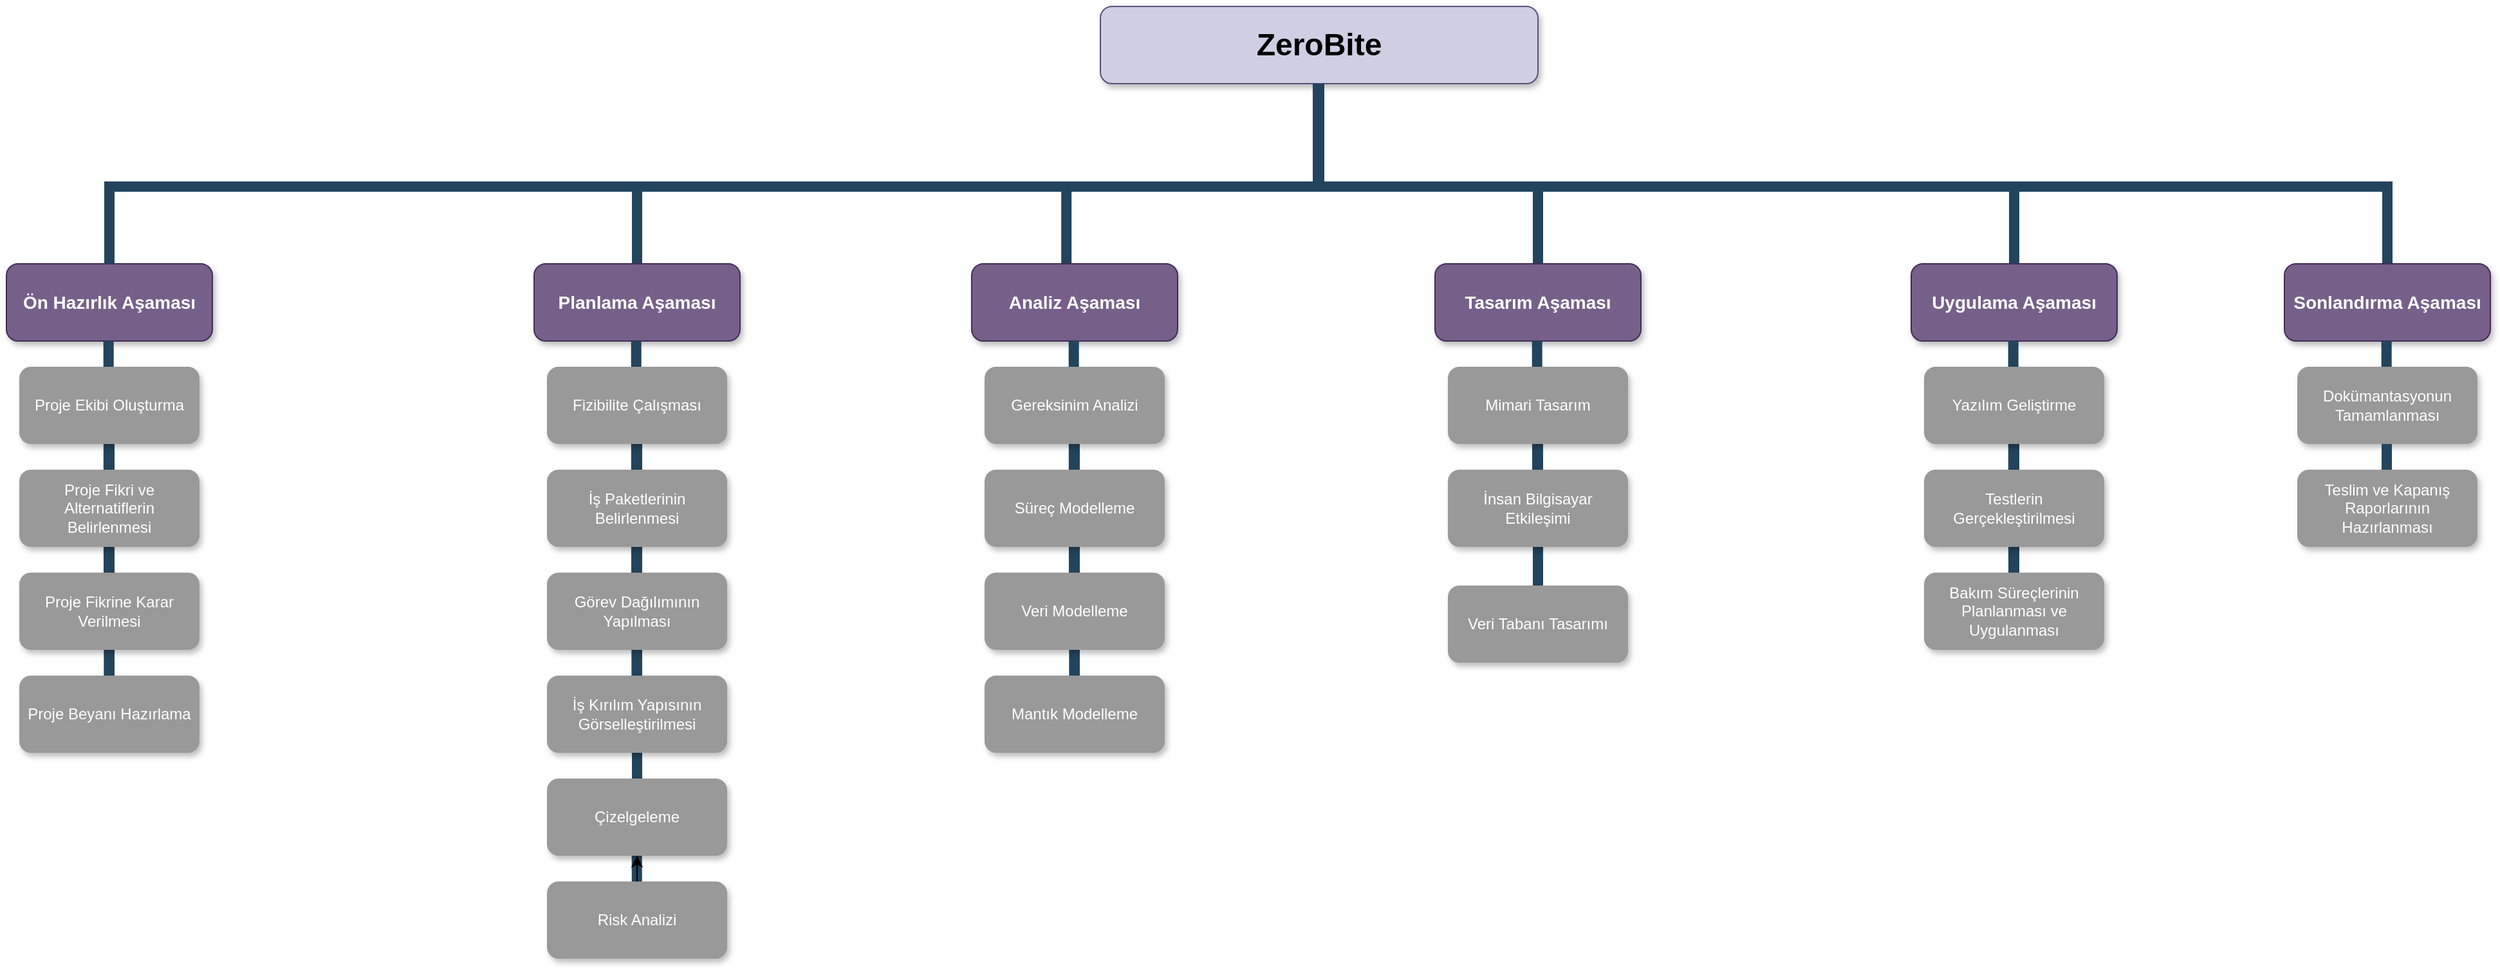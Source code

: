 <mxfile scale="1" border="0" version="26.2.12">
  <diagram name="Page-1" id="64c3da0e-402f-94eb-ee01-a36477274f13">
    <mxGraphModel dx="1044" dy="562" grid="1" gridSize="10" guides="1" tooltips="1" connect="1" arrows="1" fold="1" page="1" pageScale="1" pageWidth="1169" pageHeight="826" background="none" math="0" shadow="0">
      <root>
        <mxCell id="0" />
        <mxCell id="1" parent="0" />
        <mxCell id="2" value="ZeroBite" style="whiteSpace=wrap;rounded=1;shadow=1;fillColor=#d0cee2;strokeColor=#56517e;fontStyle=1;fontSize=24" parent="1" vertex="1">
          <mxGeometry x="1000" y="40" width="340" height="60" as="geometry" />
        </mxCell>
        <mxCell id="3" value="Ön Hazırlık Aşaması" style="whiteSpace=wrap;rounded=1;fillColor=#76608a;strokeColor=#432D57;shadow=1;fontColor=#ffffff;fontStyle=1;fontSize=14" parent="1" vertex="1">
          <mxGeometry x="150" y="240" width="160" height="60" as="geometry" />
        </mxCell>
        <mxCell id="105" value="" style="edgeStyle=elbowEdgeStyle;elbow=horizontal;rounded=0;fontColor=#000000;endArrow=none;endFill=0;strokeWidth=8;strokeColor=#23445D;" parent="1" target="23" edge="1">
          <mxGeometry width="100" height="100" relative="1" as="geometry">
            <mxPoint x="230" y="360" as="sourcePoint" />
            <mxPoint x="110" y="380" as="targetPoint" />
            <Array as="points">
              <mxPoint x="230" y="370" />
            </Array>
          </mxGeometry>
        </mxCell>
        <mxCell id="106" value="" style="edgeStyle=elbowEdgeStyle;elbow=horizontal;rounded=0;fontColor=#000000;endArrow=none;endFill=0;strokeWidth=8;strokeColor=#23445D;" parent="1" target="24" edge="1">
          <mxGeometry width="100" height="100" relative="1" as="geometry">
            <mxPoint x="230" y="360" as="sourcePoint" />
            <mxPoint x="80" y="440" as="targetPoint" />
            <Array as="points">
              <mxPoint x="230" y="390" />
              <mxPoint x="50" y="400" />
            </Array>
          </mxGeometry>
        </mxCell>
        <mxCell id="109" value="" style="edgeStyle=elbowEdgeStyle;elbow=horizontal;rounded=0;fontColor=#000000;endArrow=none;endFill=0;strokeWidth=8;strokeColor=#23445D;" parent="1" target="26" edge="1">
          <mxGeometry width="100" height="100" relative="1" as="geometry">
            <mxPoint x="230" y="360" as="sourcePoint" />
            <mxPoint x="100" y="460" as="targetPoint" />
            <Array as="points">
              <mxPoint x="230" y="420" />
              <mxPoint x="50" y="410" />
            </Array>
          </mxGeometry>
        </mxCell>
        <mxCell id="110" value="" style="edgeStyle=elbowEdgeStyle;elbow=horizontal;rounded=0;fontColor=#000000;endArrow=none;endFill=0;strokeWidth=8;strokeColor=#23445D;" parent="1" source="23" target="25" edge="1">
          <mxGeometry width="100" height="100" relative="1" as="geometry">
            <mxPoint x="110" y="370" as="sourcePoint" />
            <mxPoint x="110" y="470" as="targetPoint" />
            <Array as="points">
              <mxPoint x="230" y="420" />
              <mxPoint x="240" y="460" />
            </Array>
          </mxGeometry>
        </mxCell>
        <mxCell id="229" value="" style="edgeStyle=elbowEdgeStyle;elbow=vertical;rounded=0;fontColor=#000000;endArrow=none;endFill=0;strokeWidth=8;strokeColor=#23445D;" parent="1" source="2" target="3" edge="1">
          <mxGeometry width="100" height="100" relative="1" as="geometry">
            <mxPoint x="540" y="140" as="sourcePoint" />
            <mxPoint x="640" y="40" as="targetPoint" />
            <Array as="points">
              <mxPoint x="610" y="180" />
            </Array>
          </mxGeometry>
        </mxCell>
        <mxCell id="230" value="" style="edgeStyle=elbowEdgeStyle;elbow=vertical;rounded=0;fontColor=#000000;endArrow=none;endFill=0;strokeWidth=8;strokeColor=#23445D;" parent="1" source="2" edge="1">
          <mxGeometry width="100" height="100" relative="1" as="geometry">
            <mxPoint x="550" y="150" as="sourcePoint" />
            <mxPoint x="640" y="240.0" as="targetPoint" />
            <Array as="points">
              <mxPoint x="790" y="180" />
              <mxPoint x="640" y="180" />
            </Array>
          </mxGeometry>
        </mxCell>
        <mxCell id="231" value="" style="edgeStyle=elbowEdgeStyle;elbow=vertical;rounded=0;fontColor=#000000;endArrow=none;endFill=0;strokeWidth=8;strokeColor=#23445D;entryX=0.46;entryY=0.067;entryDx=0;entryDy=0;entryPerimeter=0;" parent="1" edge="1">
          <mxGeometry width="100" height="100" relative="1" as="geometry">
            <mxPoint x="1170" y="130" as="sourcePoint" />
            <mxPoint x="973.6" y="254.02" as="targetPoint" />
            <Array as="points">
              <mxPoint x="1070" y="180" />
            </Array>
          </mxGeometry>
        </mxCell>
        <mxCell id="232" value="" style="edgeStyle=elbowEdgeStyle;elbow=vertical;rounded=0;fontColor=#000000;endArrow=none;endFill=0;strokeWidth=8;strokeColor=#23445D;" parent="1" source="2" edge="1">
          <mxGeometry width="100" height="100" relative="1" as="geometry">
            <mxPoint x="570" y="170" as="sourcePoint" />
            <mxPoint x="1340" y="240.0" as="targetPoint" />
            <Array as="points">
              <mxPoint x="1170" y="180" />
            </Array>
          </mxGeometry>
        </mxCell>
        <mxCell id="233" value="" style="edgeStyle=elbowEdgeStyle;elbow=vertical;rounded=0;fontColor=#000000;endArrow=none;endFill=0;strokeWidth=8;strokeColor=#23445D;entryX=0.5;entryY=0;entryDx=0;entryDy=0;" parent="1" source="2" target="stkKRyprHIGqT4UZeSZB-289" edge="1">
          <mxGeometry width="100" height="100" relative="1" as="geometry">
            <mxPoint x="580" y="180" as="sourcePoint" />
            <mxPoint x="1710" y="230.0" as="targetPoint" />
            <Array as="points">
              <mxPoint x="1170" y="180" />
            </Array>
          </mxGeometry>
        </mxCell>
        <mxCell id="234" value="" style="edgeStyle=elbowEdgeStyle;elbow=vertical;rounded=0;fontColor=#000000;endArrow=none;endFill=0;strokeWidth=8;strokeColor=#23445D;entryX=0.5;entryY=0;entryDx=0;entryDy=0;" parent="1" target="stkKRyprHIGqT4UZeSZB-298" edge="1">
          <mxGeometry width="100" height="100" relative="1" as="geometry">
            <mxPoint x="1169" y="100" as="sourcePoint" />
            <mxPoint x="1959" y="180" as="targetPoint" />
            <Array as="points">
              <mxPoint x="1169" y="180" />
            </Array>
          </mxGeometry>
        </mxCell>
        <mxCell id="stkKRyprHIGqT4UZeSZB-235" value="" style="edgeStyle=elbowEdgeStyle;elbow=horizontal;rounded=0;fontColor=#000000;endArrow=none;endFill=0;strokeWidth=8;strokeColor=#23445D;" parent="1" target="23" edge="1">
          <mxGeometry width="100" height="100" relative="1" as="geometry">
            <mxPoint x="230.667" y="360" as="sourcePoint" />
            <mxPoint x="190" y="590" as="targetPoint" />
            <Array as="points" />
          </mxGeometry>
        </mxCell>
        <mxCell id="stkKRyprHIGqT4UZeSZB-236" value="" style="edgeStyle=elbowEdgeStyle;elbow=horizontal;rounded=0;fontColor=#000000;endArrow=none;endFill=0;strokeWidth=8;strokeColor=#23445D;" parent="1" source="25" edge="1">
          <mxGeometry width="100" height="100" relative="1" as="geometry">
            <mxPoint x="229.337" y="300" as="sourcePoint" />
            <mxPoint x="229.67" y="570" as="targetPoint" />
            <Array as="points">
              <mxPoint x="229.67" y="320" />
              <mxPoint x="229.67" y="240" />
            </Array>
          </mxGeometry>
        </mxCell>
        <mxCell id="26" value="Proje Beyanı Hazırlama" style="whiteSpace=wrap;rounded=1;fillColor=#999999;strokeColor=none;shadow=1;fontColor=#FFFFFF;fontStyle=0" parent="1" vertex="1">
          <mxGeometry x="160" y="560" width="140" height="60" as="geometry" />
        </mxCell>
        <mxCell id="stkKRyprHIGqT4UZeSZB-240" value="" style="edgeStyle=elbowEdgeStyle;elbow=horizontal;rounded=0;fontColor=#000000;endArrow=none;endFill=0;strokeWidth=8;strokeColor=#23445D;" parent="1" target="25" edge="1">
          <mxGeometry width="100" height="100" relative="1" as="geometry">
            <mxPoint x="229.337" y="300" as="sourcePoint" />
            <mxPoint x="229.67" y="570" as="targetPoint" />
            <Array as="points" />
          </mxGeometry>
        </mxCell>
        <mxCell id="25" value="Proje Fikrine Karar Verilmesi" style="whiteSpace=wrap;rounded=1;fillColor=#999999;strokeColor=none;shadow=1;fontColor=#FFFFFF;fontStyle=0" parent="1" vertex="1">
          <mxGeometry x="160" y="480" width="140" height="60" as="geometry" />
        </mxCell>
        <mxCell id="24" value="Proje Fikri ve Alternatiflerin Belirlenmesi" style="whiteSpace=wrap;rounded=1;fillColor=#999999;strokeColor=none;shadow=1;fontColor=#FFFFFF;fontStyle=0" parent="1" vertex="1">
          <mxGeometry x="160" y="400" width="140" height="60" as="geometry" />
        </mxCell>
        <mxCell id="23" value="Proje Ekibi Oluşturma" style="whiteSpace=wrap;rounded=1;fillColor=#999999;strokeColor=none;shadow=1;fontColor=#FFFFFF;fontStyle=0" parent="1" vertex="1">
          <mxGeometry x="160" y="320" width="140" height="60" as="geometry" />
        </mxCell>
        <mxCell id="stkKRyprHIGqT4UZeSZB-243" value="Planlama Aşaması" style="whiteSpace=wrap;rounded=1;fillColor=#76608a;strokeColor=#432D57;shadow=1;fontColor=#ffffff;fontStyle=1;fontSize=14" parent="1" vertex="1">
          <mxGeometry x="560" y="240" width="160" height="60" as="geometry" />
        </mxCell>
        <mxCell id="stkKRyprHIGqT4UZeSZB-245" value="" style="edgeStyle=elbowEdgeStyle;elbow=horizontal;rounded=0;fontColor=#000000;endArrow=none;endFill=0;strokeWidth=8;strokeColor=#23445D;" parent="1" target="stkKRyprHIGqT4UZeSZB-256" edge="1">
          <mxGeometry width="100" height="100" relative="1" as="geometry">
            <mxPoint x="640" y="360" as="sourcePoint" />
            <mxPoint x="520" y="380" as="targetPoint" />
            <Array as="points">
              <mxPoint x="640" y="370" />
            </Array>
          </mxGeometry>
        </mxCell>
        <mxCell id="stkKRyprHIGqT4UZeSZB-246" value="" style="edgeStyle=elbowEdgeStyle;elbow=horizontal;rounded=0;fontColor=#000000;endArrow=none;endFill=0;strokeWidth=8;strokeColor=#23445D;" parent="1" target="stkKRyprHIGqT4UZeSZB-255" edge="1">
          <mxGeometry width="100" height="100" relative="1" as="geometry">
            <mxPoint x="640" y="360" as="sourcePoint" />
            <mxPoint x="490" y="440" as="targetPoint" />
            <Array as="points">
              <mxPoint x="640" y="390" />
              <mxPoint x="460" y="400" />
            </Array>
          </mxGeometry>
        </mxCell>
        <mxCell id="stkKRyprHIGqT4UZeSZB-247" value="" style="edgeStyle=elbowEdgeStyle;elbow=horizontal;rounded=0;fontColor=#000000;endArrow=none;endFill=0;strokeWidth=8;strokeColor=#23445D;" parent="1" source="stkKRyprHIGqT4UZeSZB-252" edge="1">
          <mxGeometry width="100" height="100" relative="1" as="geometry">
            <mxPoint x="490" y="340" as="sourcePoint" />
            <mxPoint x="640" y="640" as="targetPoint" />
            <Array as="points">
              <mxPoint x="640" y="410" />
              <mxPoint x="460" y="540" />
            </Array>
          </mxGeometry>
        </mxCell>
        <mxCell id="stkKRyprHIGqT4UZeSZB-248" value="" style="edgeStyle=elbowEdgeStyle;elbow=horizontal;rounded=0;fontColor=#000000;endArrow=none;endFill=0;strokeWidth=8;strokeColor=#23445D;" parent="1" target="stkKRyprHIGqT4UZeSZB-252" edge="1">
          <mxGeometry width="100" height="100" relative="1" as="geometry">
            <mxPoint x="640" y="360" as="sourcePoint" />
            <mxPoint x="510" y="460" as="targetPoint" />
            <Array as="points">
              <mxPoint x="640" y="420" />
              <mxPoint x="460" y="410" />
            </Array>
          </mxGeometry>
        </mxCell>
        <mxCell id="stkKRyprHIGqT4UZeSZB-249" value="" style="edgeStyle=elbowEdgeStyle;elbow=horizontal;rounded=0;fontColor=#000000;endArrow=none;endFill=0;strokeWidth=8;strokeColor=#23445D;" parent="1" source="stkKRyprHIGqT4UZeSZB-256" target="stkKRyprHIGqT4UZeSZB-254" edge="1">
          <mxGeometry width="100" height="100" relative="1" as="geometry">
            <mxPoint x="520" y="370" as="sourcePoint" />
            <mxPoint x="520" y="470" as="targetPoint" />
            <Array as="points">
              <mxPoint x="640" y="420" />
              <mxPoint x="650" y="460" />
            </Array>
          </mxGeometry>
        </mxCell>
        <mxCell id="stkKRyprHIGqT4UZeSZB-250" value="" style="edgeStyle=elbowEdgeStyle;elbow=horizontal;rounded=0;fontColor=#000000;endArrow=none;endFill=0;strokeWidth=8;strokeColor=#23445D;" parent="1" target="stkKRyprHIGqT4UZeSZB-256" edge="1">
          <mxGeometry width="100" height="100" relative="1" as="geometry">
            <mxPoint x="640.667" y="360" as="sourcePoint" />
            <mxPoint x="600" y="590" as="targetPoint" />
            <Array as="points" />
          </mxGeometry>
        </mxCell>
        <mxCell id="stkKRyprHIGqT4UZeSZB-251" value="" style="edgeStyle=elbowEdgeStyle;elbow=horizontal;rounded=0;fontColor=#000000;endArrow=none;endFill=0;strokeWidth=8;strokeColor=#23445D;" parent="1" source="stkKRyprHIGqT4UZeSZB-254" edge="1">
          <mxGeometry width="100" height="100" relative="1" as="geometry">
            <mxPoint x="639.337" y="300" as="sourcePoint" />
            <mxPoint x="639.67" y="570" as="targetPoint" />
            <Array as="points">
              <mxPoint x="639.67" y="320" />
              <mxPoint x="639.67" y="240" />
            </Array>
          </mxGeometry>
        </mxCell>
        <mxCell id="stkKRyprHIGqT4UZeSZB-252" value="İş Kırılım Yapısının Görselleştirilmesi" style="whiteSpace=wrap;rounded=1;fillColor=#999999;strokeColor=none;shadow=1;fontColor=#FFFFFF;fontStyle=0" parent="1" vertex="1">
          <mxGeometry x="570" y="560" width="140" height="60" as="geometry" />
        </mxCell>
        <mxCell id="stkKRyprHIGqT4UZeSZB-253" value="" style="edgeStyle=elbowEdgeStyle;elbow=horizontal;rounded=0;fontColor=#000000;endArrow=none;endFill=0;strokeWidth=8;strokeColor=#23445D;" parent="1" target="stkKRyprHIGqT4UZeSZB-254" edge="1">
          <mxGeometry width="100" height="100" relative="1" as="geometry">
            <mxPoint x="639.337" y="300" as="sourcePoint" />
            <mxPoint x="639.67" y="570" as="targetPoint" />
            <Array as="points" />
          </mxGeometry>
        </mxCell>
        <mxCell id="stkKRyprHIGqT4UZeSZB-254" value="Görev Dağılımının Yapılması" style="whiteSpace=wrap;rounded=1;fillColor=#999999;strokeColor=none;shadow=1;fontColor=#FFFFFF;fontStyle=0" parent="1" vertex="1">
          <mxGeometry x="570" y="480" width="140" height="60" as="geometry" />
        </mxCell>
        <mxCell id="stkKRyprHIGqT4UZeSZB-255" value="İş Paketlerinin Belirlenmesi" style="whiteSpace=wrap;rounded=1;fillColor=#999999;strokeColor=none;shadow=1;fontColor=#FFFFFF;fontStyle=0" parent="1" vertex="1">
          <mxGeometry x="570" y="400" width="140" height="60" as="geometry" />
        </mxCell>
        <mxCell id="stkKRyprHIGqT4UZeSZB-256" value="Fizibilite Çalışması" style="whiteSpace=wrap;rounded=1;fillColor=#999999;strokeColor=none;shadow=1;fontColor=#FFFFFF;fontStyle=0" parent="1" vertex="1">
          <mxGeometry x="570" y="320" width="140" height="60" as="geometry" />
        </mxCell>
        <mxCell id="stkKRyprHIGqT4UZeSZB-258" value="" style="edgeStyle=elbowEdgeStyle;elbow=horizontal;rounded=0;fontColor=#000000;endArrow=none;endFill=0;strokeWidth=8;strokeColor=#23445D;" parent="1" edge="1">
          <mxGeometry width="100" height="100" relative="1" as="geometry">
            <mxPoint x="639.71" y="670" as="sourcePoint" />
            <mxPoint x="639.71" y="750" as="targetPoint" />
            <Array as="points">
              <mxPoint x="640" y="700" />
            </Array>
          </mxGeometry>
        </mxCell>
        <mxCell id="stkKRyprHIGqT4UZeSZB-260" value="" style="edgeStyle=orthogonalEdgeStyle;rounded=0;orthogonalLoop=1;jettySize=auto;html=1;" parent="1" edge="1">
          <mxGeometry relative="1" as="geometry">
            <mxPoint x="640" y="720" as="sourcePoint" />
            <mxPoint x="640" y="700" as="targetPoint" />
          </mxGeometry>
        </mxCell>
        <mxCell id="stkKRyprHIGqT4UZeSZB-259" value="Çizelgeleme" style="whiteSpace=wrap;rounded=1;fillColor=#999999;strokeColor=none;shadow=1;fontColor=#FFFFFF;fontStyle=0" parent="1" vertex="1">
          <mxGeometry x="570" y="640" width="140" height="60" as="geometry" />
        </mxCell>
        <mxCell id="stkKRyprHIGqT4UZeSZB-263" value="Analiz Aşaması" style="whiteSpace=wrap;rounded=1;fillColor=#76608a;strokeColor=#432D57;shadow=1;fontStyle=1;fontSize=14;fontColor=#ffffff;" parent="1" vertex="1">
          <mxGeometry x="900" y="240" width="160" height="60" as="geometry" />
        </mxCell>
        <mxCell id="stkKRyprHIGqT4UZeSZB-265" value="" style="edgeStyle=elbowEdgeStyle;elbow=horizontal;rounded=0;fontColor=#000000;endArrow=none;endFill=0;strokeWidth=8;strokeColor=#23445D;" parent="1" target="stkKRyprHIGqT4UZeSZB-276" edge="1">
          <mxGeometry width="100" height="100" relative="1" as="geometry">
            <mxPoint x="980" y="360" as="sourcePoint" />
            <mxPoint x="860" y="380" as="targetPoint" />
            <Array as="points">
              <mxPoint x="980" y="370" />
            </Array>
          </mxGeometry>
        </mxCell>
        <mxCell id="stkKRyprHIGqT4UZeSZB-266" value="" style="edgeStyle=elbowEdgeStyle;elbow=horizontal;rounded=0;fontColor=#000000;endArrow=none;endFill=0;strokeWidth=8;strokeColor=#23445D;" parent="1" target="stkKRyprHIGqT4UZeSZB-275" edge="1">
          <mxGeometry width="100" height="100" relative="1" as="geometry">
            <mxPoint x="980" y="360" as="sourcePoint" />
            <mxPoint x="830" y="440" as="targetPoint" />
            <Array as="points">
              <mxPoint x="980" y="390" />
              <mxPoint x="800" y="400" />
            </Array>
          </mxGeometry>
        </mxCell>
        <mxCell id="stkKRyprHIGqT4UZeSZB-268" value="" style="edgeStyle=elbowEdgeStyle;elbow=horizontal;rounded=0;fontColor=#000000;endArrow=none;endFill=0;strokeWidth=8;strokeColor=#23445D;" parent="1" target="stkKRyprHIGqT4UZeSZB-272" edge="1">
          <mxGeometry width="100" height="100" relative="1" as="geometry">
            <mxPoint x="980" y="360" as="sourcePoint" />
            <mxPoint x="850" y="460" as="targetPoint" />
            <Array as="points">
              <mxPoint x="980" y="420" />
              <mxPoint x="800" y="410" />
            </Array>
          </mxGeometry>
        </mxCell>
        <mxCell id="stkKRyprHIGqT4UZeSZB-269" value="" style="edgeStyle=elbowEdgeStyle;elbow=horizontal;rounded=0;fontColor=#000000;endArrow=none;endFill=0;strokeWidth=8;strokeColor=#23445D;" parent="1" source="stkKRyprHIGqT4UZeSZB-276" target="stkKRyprHIGqT4UZeSZB-274" edge="1">
          <mxGeometry width="100" height="100" relative="1" as="geometry">
            <mxPoint x="860" y="370" as="sourcePoint" />
            <mxPoint x="860" y="470" as="targetPoint" />
            <Array as="points">
              <mxPoint x="980" y="420" />
              <mxPoint x="990" y="460" />
            </Array>
          </mxGeometry>
        </mxCell>
        <mxCell id="stkKRyprHIGqT4UZeSZB-270" value="" style="edgeStyle=elbowEdgeStyle;elbow=horizontal;rounded=0;fontColor=#000000;endArrow=none;endFill=0;strokeWidth=8;strokeColor=#23445D;" parent="1" target="stkKRyprHIGqT4UZeSZB-276" edge="1">
          <mxGeometry width="100" height="100" relative="1" as="geometry">
            <mxPoint x="980.667" y="360" as="sourcePoint" />
            <mxPoint x="940" y="590" as="targetPoint" />
            <Array as="points" />
          </mxGeometry>
        </mxCell>
        <mxCell id="stkKRyprHIGqT4UZeSZB-271" value="" style="edgeStyle=elbowEdgeStyle;elbow=horizontal;rounded=0;fontColor=#000000;endArrow=none;endFill=0;strokeWidth=8;strokeColor=#23445D;" parent="1" source="stkKRyprHIGqT4UZeSZB-274" edge="1">
          <mxGeometry width="100" height="100" relative="1" as="geometry">
            <mxPoint x="979.337" y="300" as="sourcePoint" />
            <mxPoint x="979.67" y="570" as="targetPoint" />
            <Array as="points">
              <mxPoint x="979.67" y="320" />
              <mxPoint x="979.67" y="240" />
            </Array>
          </mxGeometry>
        </mxCell>
        <mxCell id="stkKRyprHIGqT4UZeSZB-272" value="Mantık Modelleme" style="whiteSpace=wrap;rounded=1;fillColor=#999999;strokeColor=none;shadow=1;fontColor=#FFFFFF;fontStyle=0" parent="1" vertex="1">
          <mxGeometry x="910" y="560" width="140" height="60" as="geometry" />
        </mxCell>
        <mxCell id="stkKRyprHIGqT4UZeSZB-273" value="" style="edgeStyle=elbowEdgeStyle;elbow=horizontal;rounded=0;fontColor=#000000;endArrow=none;endFill=0;strokeWidth=8;strokeColor=#23445D;" parent="1" target="stkKRyprHIGqT4UZeSZB-274" edge="1">
          <mxGeometry width="100" height="100" relative="1" as="geometry">
            <mxPoint x="979.337" y="300" as="sourcePoint" />
            <mxPoint x="979.67" y="570" as="targetPoint" />
            <Array as="points" />
          </mxGeometry>
        </mxCell>
        <mxCell id="stkKRyprHIGqT4UZeSZB-274" value="Veri Modelleme" style="whiteSpace=wrap;rounded=1;fillColor=#999999;strokeColor=none;shadow=1;fontColor=#FFFFFF;fontStyle=0" parent="1" vertex="1">
          <mxGeometry x="910" y="480" width="140" height="60" as="geometry" />
        </mxCell>
        <mxCell id="stkKRyprHIGqT4UZeSZB-275" value="Süreç Modelleme" style="whiteSpace=wrap;rounded=1;fillColor=#999999;strokeColor=none;shadow=1;fontColor=#FFFFFF;fontStyle=0" parent="1" vertex="1">
          <mxGeometry x="910" y="400" width="140" height="60" as="geometry" />
        </mxCell>
        <mxCell id="stkKRyprHIGqT4UZeSZB-276" value="Gereksinim Analizi" style="whiteSpace=wrap;rounded=1;fillColor=#999999;strokeColor=none;shadow=1;fontColor=#FFFFFF;fontStyle=0" parent="1" vertex="1">
          <mxGeometry x="910" y="320" width="140" height="60" as="geometry" />
        </mxCell>
        <mxCell id="stkKRyprHIGqT4UZeSZB-277" value="Tasarım Aşaması" style="whiteSpace=wrap;rounded=1;fillColor=#76608a;strokeColor=#432D57;shadow=1;fontColor=#ffffff;fontStyle=1;fontSize=14" parent="1" vertex="1">
          <mxGeometry x="1260" y="240" width="160" height="60" as="geometry" />
        </mxCell>
        <mxCell id="stkKRyprHIGqT4UZeSZB-278" value="" style="edgeStyle=elbowEdgeStyle;elbow=horizontal;rounded=0;fontColor=#000000;endArrow=none;endFill=0;strokeWidth=8;strokeColor=#23445D;" parent="1" target="stkKRyprHIGqT4UZeSZB-288" edge="1">
          <mxGeometry width="100" height="100" relative="1" as="geometry">
            <mxPoint x="1340" y="360" as="sourcePoint" />
            <mxPoint x="1220" y="380" as="targetPoint" />
            <Array as="points">
              <mxPoint x="1340" y="370" />
            </Array>
          </mxGeometry>
        </mxCell>
        <mxCell id="stkKRyprHIGqT4UZeSZB-279" value="" style="edgeStyle=elbowEdgeStyle;elbow=horizontal;rounded=0;fontColor=#000000;endArrow=none;endFill=0;strokeWidth=8;strokeColor=#23445D;" parent="1" target="stkKRyprHIGqT4UZeSZB-287" edge="1">
          <mxGeometry width="100" height="100" relative="1" as="geometry">
            <mxPoint x="1340" y="360" as="sourcePoint" />
            <mxPoint x="1190" y="440" as="targetPoint" />
            <Array as="points">
              <mxPoint x="1340" y="390" />
              <mxPoint x="1160" y="400" />
            </Array>
          </mxGeometry>
        </mxCell>
        <mxCell id="stkKRyprHIGqT4UZeSZB-281" value="" style="edgeStyle=elbowEdgeStyle;elbow=horizontal;rounded=0;fontColor=#000000;endArrow=none;endFill=0;strokeWidth=8;strokeColor=#23445D;" parent="1" source="stkKRyprHIGqT4UZeSZB-288" target="stkKRyprHIGqT4UZeSZB-286" edge="1">
          <mxGeometry width="100" height="100" relative="1" as="geometry">
            <mxPoint x="1220" y="370" as="sourcePoint" />
            <mxPoint x="1220" y="470" as="targetPoint" />
            <Array as="points">
              <mxPoint x="1340" y="420" />
              <mxPoint x="1350" y="460" />
            </Array>
          </mxGeometry>
        </mxCell>
        <mxCell id="stkKRyprHIGqT4UZeSZB-282" value="" style="edgeStyle=elbowEdgeStyle;elbow=horizontal;rounded=0;fontColor=#000000;endArrow=none;endFill=0;strokeWidth=8;strokeColor=#23445D;" parent="1" target="stkKRyprHIGqT4UZeSZB-288" edge="1">
          <mxGeometry width="100" height="100" relative="1" as="geometry">
            <mxPoint x="1340.667" y="360" as="sourcePoint" />
            <mxPoint x="1300" y="590" as="targetPoint" />
            <Array as="points" />
          </mxGeometry>
        </mxCell>
        <mxCell id="stkKRyprHIGqT4UZeSZB-285" value="" style="edgeStyle=elbowEdgeStyle;elbow=horizontal;rounded=0;fontColor=#000000;endArrow=none;endFill=0;strokeWidth=8;strokeColor=#23445D;" parent="1" target="stkKRyprHIGqT4UZeSZB-286" edge="1">
          <mxGeometry width="100" height="100" relative="1" as="geometry">
            <mxPoint x="1339.337" y="300" as="sourcePoint" />
            <mxPoint x="1339.67" y="570" as="targetPoint" />
            <Array as="points" />
          </mxGeometry>
        </mxCell>
        <mxCell id="stkKRyprHIGqT4UZeSZB-286" value="İnsan Bilgisayar Etkileşimi" style="whiteSpace=wrap;rounded=1;fillColor=#999999;strokeColor=none;shadow=1;fontColor=#FFFFFF;fontStyle=0" parent="1" vertex="1">
          <mxGeometry x="1270" y="400" width="140" height="60" as="geometry" />
        </mxCell>
        <mxCell id="stkKRyprHIGqT4UZeSZB-287" value="Veri Tabanı Tasarımı" style="whiteSpace=wrap;rounded=1;fillColor=#999999;strokeColor=none;shadow=1;fontColor=#FFFFFF;fontStyle=0" parent="1" vertex="1">
          <mxGeometry x="1270" y="490" width="140" height="60" as="geometry" />
        </mxCell>
        <mxCell id="stkKRyprHIGqT4UZeSZB-288" value="Mimari Tasarım" style="whiteSpace=wrap;rounded=1;fillColor=#999999;strokeColor=none;shadow=1;fontColor=#FFFFFF;fontStyle=0" parent="1" vertex="1">
          <mxGeometry x="1270" y="320" width="140" height="60" as="geometry" />
        </mxCell>
        <mxCell id="stkKRyprHIGqT4UZeSZB-289" value="Uygulama Aşaması" style="whiteSpace=wrap;rounded=1;fillColor=#76608a;strokeColor=#432D57;shadow=1;fontColor=#ffffff;fontStyle=1;fontSize=14" parent="1" vertex="1">
          <mxGeometry x="1630" y="240" width="160" height="60" as="geometry" />
        </mxCell>
        <mxCell id="stkKRyprHIGqT4UZeSZB-290" value="" style="edgeStyle=elbowEdgeStyle;elbow=horizontal;rounded=0;fontColor=#000000;endArrow=none;endFill=0;strokeWidth=8;strokeColor=#23445D;" parent="1" target="stkKRyprHIGqT4UZeSZB-297" edge="1">
          <mxGeometry width="100" height="100" relative="1" as="geometry">
            <mxPoint x="1710" y="360" as="sourcePoint" />
            <mxPoint x="1590" y="380" as="targetPoint" />
            <Array as="points">
              <mxPoint x="1710" y="370" />
            </Array>
          </mxGeometry>
        </mxCell>
        <mxCell id="stkKRyprHIGqT4UZeSZB-291" value="" style="edgeStyle=elbowEdgeStyle;elbow=horizontal;rounded=0;fontColor=#000000;endArrow=none;endFill=0;strokeWidth=8;strokeColor=#23445D;" parent="1" target="stkKRyprHIGqT4UZeSZB-296" edge="1">
          <mxGeometry width="100" height="100" relative="1" as="geometry">
            <mxPoint x="1710" y="360" as="sourcePoint" />
            <mxPoint x="1560" y="440" as="targetPoint" />
            <Array as="points">
              <mxPoint x="1710" y="390" />
              <mxPoint x="1530" y="400" />
            </Array>
          </mxGeometry>
        </mxCell>
        <mxCell id="stkKRyprHIGqT4UZeSZB-292" value="" style="edgeStyle=elbowEdgeStyle;elbow=horizontal;rounded=0;fontColor=#000000;endArrow=none;endFill=0;strokeWidth=8;strokeColor=#23445D;" parent="1" source="stkKRyprHIGqT4UZeSZB-297" target="stkKRyprHIGqT4UZeSZB-295" edge="1">
          <mxGeometry width="100" height="100" relative="1" as="geometry">
            <mxPoint x="1590" y="370" as="sourcePoint" />
            <mxPoint x="1590" y="470" as="targetPoint" />
            <Array as="points">
              <mxPoint x="1710" y="420" />
              <mxPoint x="1720" y="460" />
            </Array>
          </mxGeometry>
        </mxCell>
        <mxCell id="stkKRyprHIGqT4UZeSZB-293" value="" style="edgeStyle=elbowEdgeStyle;elbow=horizontal;rounded=0;fontColor=#000000;endArrow=none;endFill=0;strokeWidth=8;strokeColor=#23445D;" parent="1" target="stkKRyprHIGqT4UZeSZB-297" edge="1">
          <mxGeometry width="100" height="100" relative="1" as="geometry">
            <mxPoint x="1710.667" y="360" as="sourcePoint" />
            <mxPoint x="1670" y="590" as="targetPoint" />
            <Array as="points" />
          </mxGeometry>
        </mxCell>
        <mxCell id="stkKRyprHIGqT4UZeSZB-294" value="" style="edgeStyle=elbowEdgeStyle;elbow=horizontal;rounded=0;fontColor=#000000;endArrow=none;endFill=0;strokeWidth=8;strokeColor=#23445D;" parent="1" target="stkKRyprHIGqT4UZeSZB-295" edge="1">
          <mxGeometry width="100" height="100" relative="1" as="geometry">
            <mxPoint x="1709.337" y="300" as="sourcePoint" />
            <mxPoint x="1709.67" y="570" as="targetPoint" />
            <Array as="points" />
          </mxGeometry>
        </mxCell>
        <mxCell id="stkKRyprHIGqT4UZeSZB-295" value="Bakım Süreçlerinin Planlanması ve Uygulanması" style="whiteSpace=wrap;rounded=1;fillColor=#999999;strokeColor=none;shadow=1;fontColor=#FFFFFF;fontStyle=0" parent="1" vertex="1">
          <mxGeometry x="1640" y="480" width="140" height="60" as="geometry" />
        </mxCell>
        <mxCell id="stkKRyprHIGqT4UZeSZB-296" value="Testlerin Gerçekleştirilmesi" style="whiteSpace=wrap;rounded=1;fillColor=#999999;strokeColor=none;shadow=1;fontColor=#FFFFFF;fontStyle=0" parent="1" vertex="1">
          <mxGeometry x="1640" y="400" width="140" height="60" as="geometry" />
        </mxCell>
        <mxCell id="stkKRyprHIGqT4UZeSZB-297" value="Yazılım Geliştirme" style="whiteSpace=wrap;rounded=1;fillColor=#999999;strokeColor=none;shadow=1;fontColor=#FFFFFF;fontStyle=0" parent="1" vertex="1">
          <mxGeometry x="1640" y="320" width="140" height="60" as="geometry" />
        </mxCell>
        <mxCell id="stkKRyprHIGqT4UZeSZB-298" value="Sonlandırma Aşaması" style="whiteSpace=wrap;rounded=1;fillColor=#76608a;strokeColor=#432D57;shadow=1;fontColor=#ffffff;fontStyle=1;fontSize=14" parent="1" vertex="1">
          <mxGeometry x="1920" y="240" width="160" height="60" as="geometry" />
        </mxCell>
        <mxCell id="stkKRyprHIGqT4UZeSZB-299" value="" style="edgeStyle=elbowEdgeStyle;elbow=horizontal;rounded=0;fontColor=#000000;endArrow=none;endFill=0;strokeWidth=8;strokeColor=#23445D;" parent="1" target="stkKRyprHIGqT4UZeSZB-306" edge="1">
          <mxGeometry width="100" height="100" relative="1" as="geometry">
            <mxPoint x="2000" y="360" as="sourcePoint" />
            <mxPoint x="1880" y="380" as="targetPoint" />
            <Array as="points">
              <mxPoint x="2000" y="370" />
            </Array>
          </mxGeometry>
        </mxCell>
        <mxCell id="stkKRyprHIGqT4UZeSZB-300" value="" style="edgeStyle=elbowEdgeStyle;elbow=horizontal;rounded=0;fontColor=#000000;endArrow=none;endFill=0;strokeWidth=8;strokeColor=#23445D;" parent="1" edge="1">
          <mxGeometry width="100" height="100" relative="1" as="geometry">
            <mxPoint x="1999.33" y="300" as="sourcePoint" />
            <mxPoint x="1999.33" y="340" as="targetPoint" />
            <Array as="points">
              <mxPoint x="1999.33" y="330" />
              <mxPoint x="1819.33" y="340" />
            </Array>
          </mxGeometry>
        </mxCell>
        <mxCell id="stkKRyprHIGqT4UZeSZB-302" value="" style="edgeStyle=elbowEdgeStyle;elbow=horizontal;rounded=0;fontColor=#000000;endArrow=none;endFill=0;strokeWidth=8;strokeColor=#23445D;" parent="1" target="stkKRyprHIGqT4UZeSZB-306" edge="1">
          <mxGeometry width="100" height="100" relative="1" as="geometry">
            <mxPoint x="2000.667" y="360" as="sourcePoint" />
            <mxPoint x="1960" y="590" as="targetPoint" />
            <Array as="points" />
          </mxGeometry>
        </mxCell>
        <mxCell id="stkKRyprHIGqT4UZeSZB-306" value="Dokümantasyonun Tamamlanması" style="whiteSpace=wrap;rounded=1;fillColor=#999999;strokeColor=none;shadow=1;fontColor=#FFFFFF;fontStyle=0" parent="1" vertex="1">
          <mxGeometry x="1930" y="320" width="140" height="60" as="geometry" />
        </mxCell>
        <mxCell id="4NYIKaNKcXJ1CrZGx-25-235" value="" style="edgeStyle=elbowEdgeStyle;elbow=horizontal;rounded=0;fontColor=#000000;endArrow=none;endFill=0;strokeWidth=8;strokeColor=#23445D;" parent="1" target="4NYIKaNKcXJ1CrZGx-25-234" edge="1">
          <mxGeometry width="100" height="100" relative="1" as="geometry">
            <mxPoint x="639.71" y="740" as="sourcePoint" />
            <mxPoint x="639.71" y="820" as="targetPoint" />
            <Array as="points" />
          </mxGeometry>
        </mxCell>
        <mxCell id="4NYIKaNKcXJ1CrZGx-25-234" value="Risk Analizi" style="whiteSpace=wrap;rounded=1;fillColor=#999999;strokeColor=none;shadow=1;fontColor=#FFFFFF;fontStyle=0" parent="1" vertex="1">
          <mxGeometry x="570" y="720" width="140" height="60" as="geometry" />
        </mxCell>
        <mxCell id="4NYIKaNKcXJ1CrZGx-25-237" value="" style="edgeStyle=elbowEdgeStyle;elbow=horizontal;rounded=0;fontColor=#000000;endArrow=none;endFill=0;strokeWidth=8;strokeColor=#23445D;" parent="1" edge="1">
          <mxGeometry width="100" height="100" relative="1" as="geometry">
            <mxPoint x="1999.5" y="380" as="sourcePoint" />
            <mxPoint x="1999.5" y="420" as="targetPoint" />
            <Array as="points">
              <mxPoint x="1999.5" y="410" />
              <mxPoint x="1819.5" y="420" />
            </Array>
          </mxGeometry>
        </mxCell>
        <mxCell id="4NYIKaNKcXJ1CrZGx-25-236" value="Teslim ve Kapanış Raporlarının Hazırlanması" style="whiteSpace=wrap;rounded=1;fillColor=#999999;strokeColor=none;shadow=1;fontColor=#FFFFFF;fontStyle=0" parent="1" vertex="1">
          <mxGeometry x="1930" y="400" width="140" height="60" as="geometry" />
        </mxCell>
      </root>
    </mxGraphModel>
  </diagram>
</mxfile>
